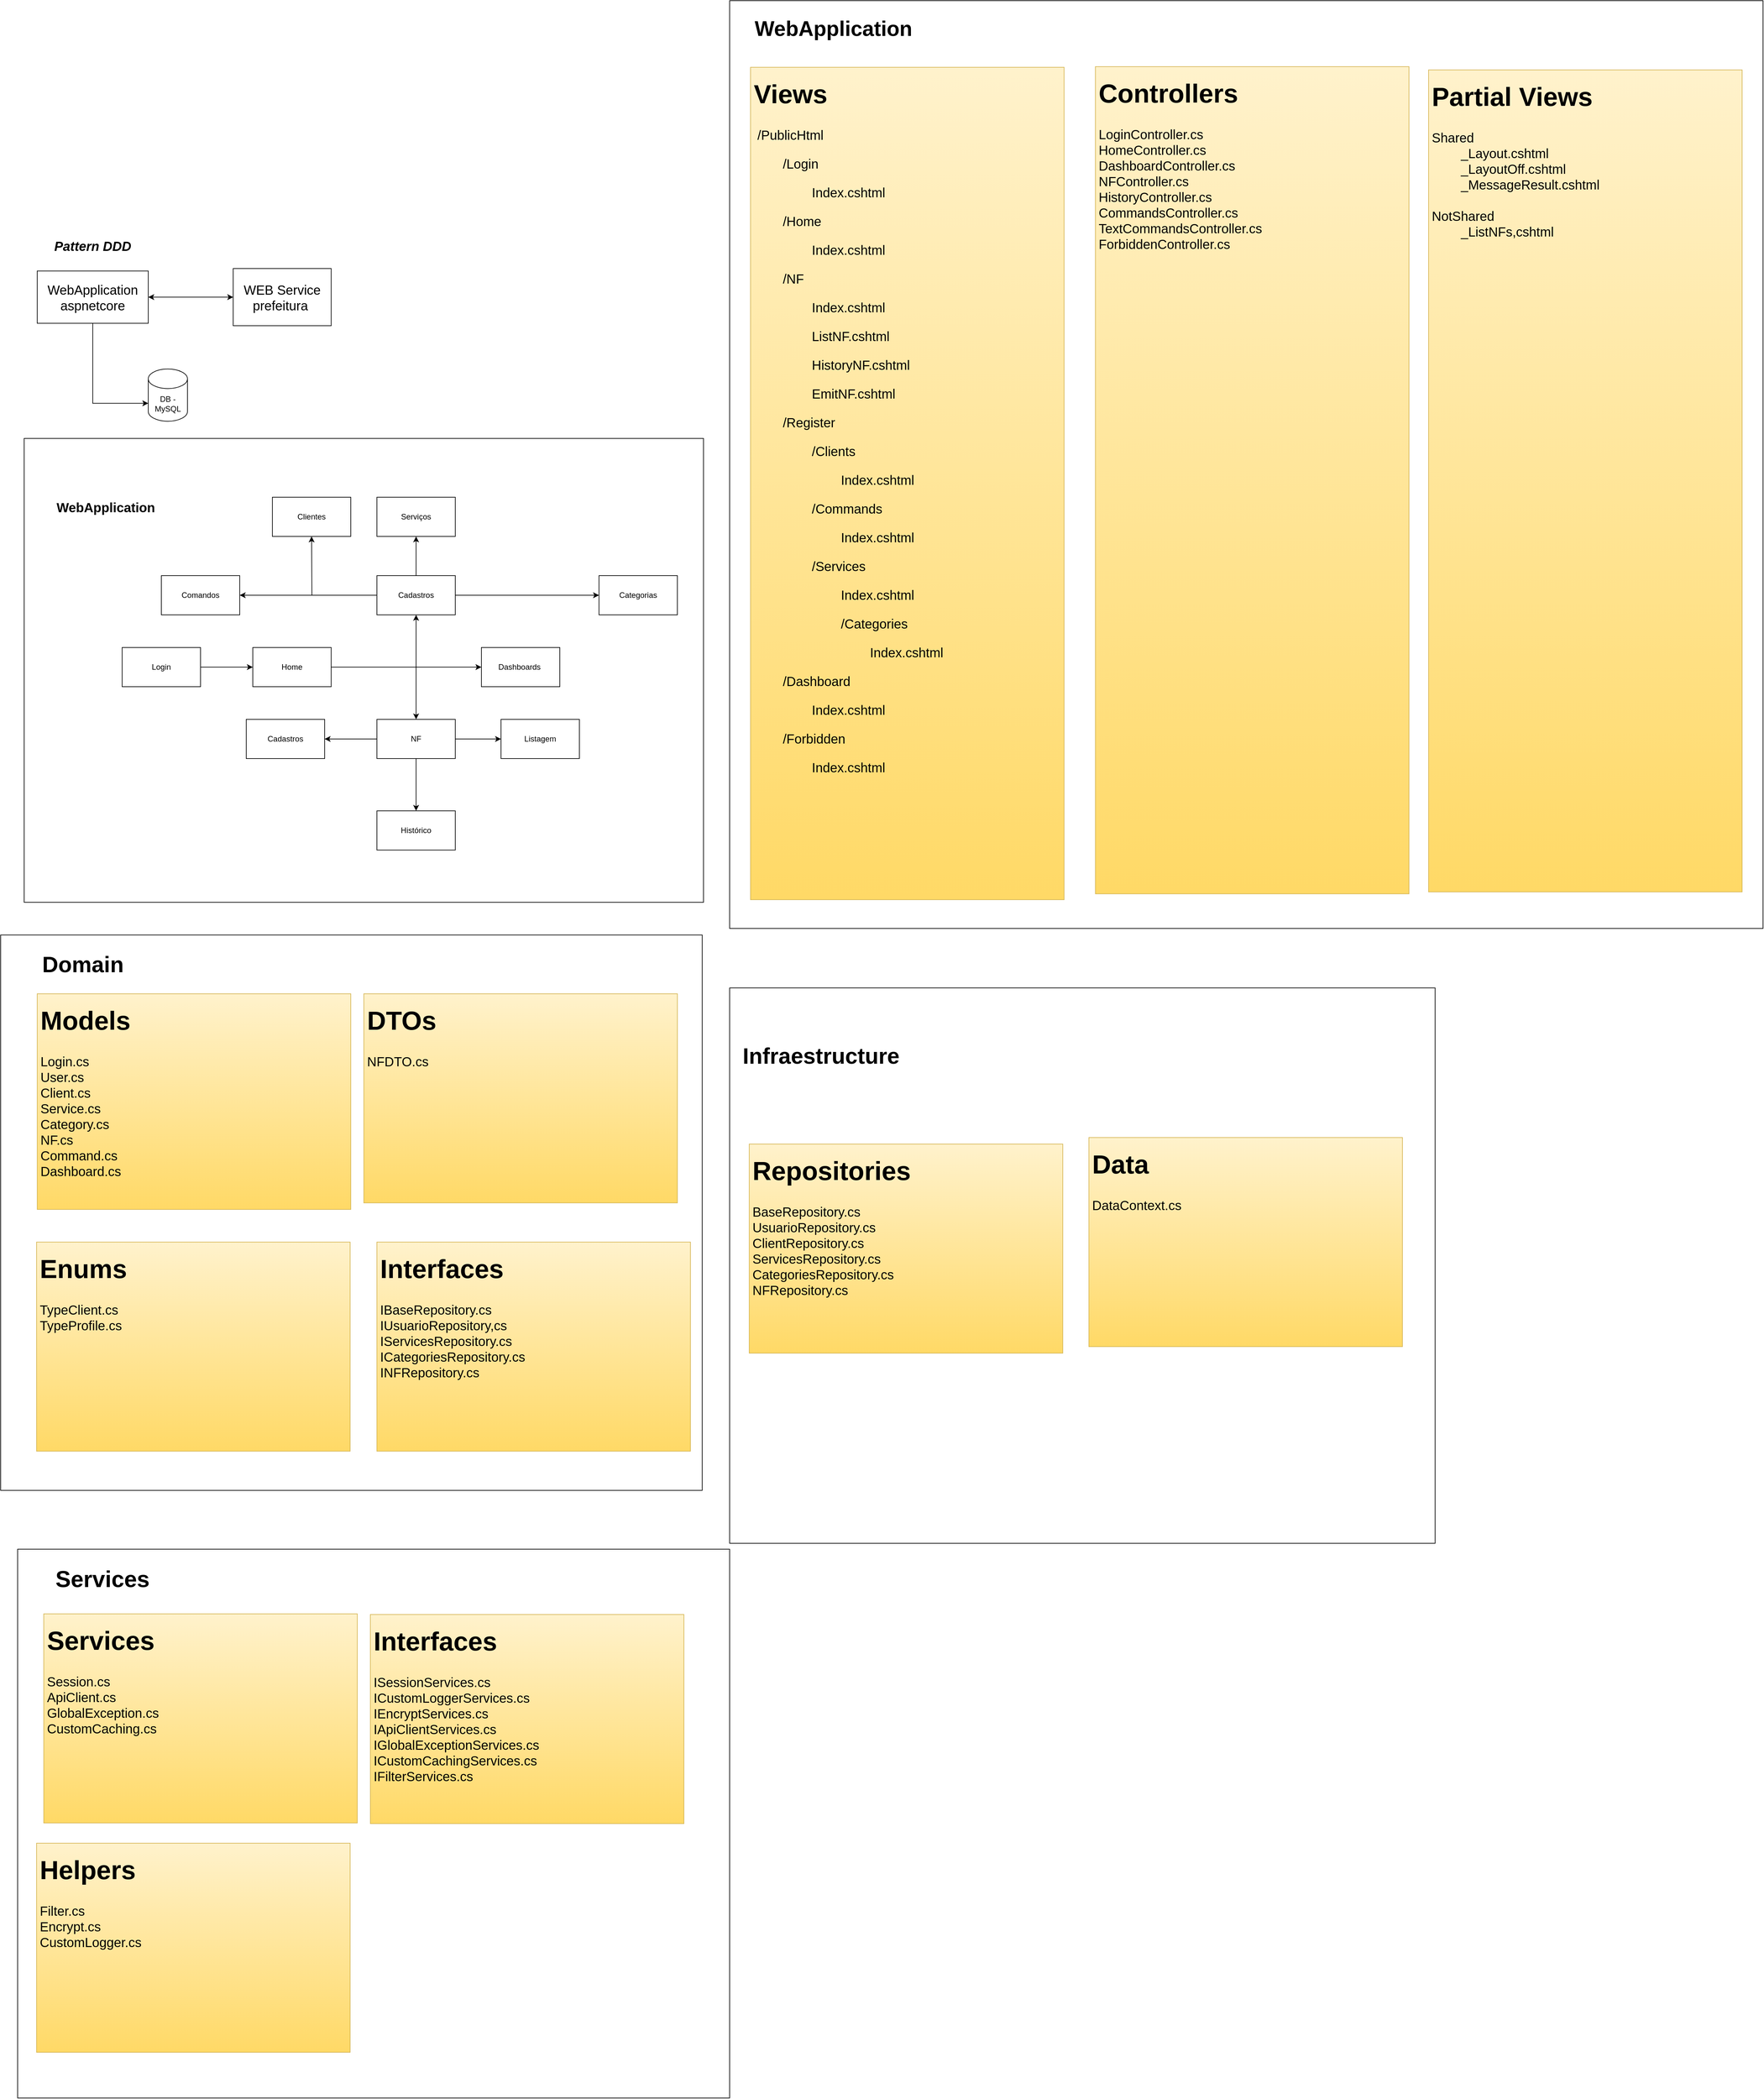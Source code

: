 <mxfile version="20.6.1" type="device"><diagram id="UQbhMwpoYKBb8NZh9liM" name="Page-1"><mxGraphModel dx="2374" dy="4524" grid="0" gridSize="10" guides="1" tooltips="1" connect="1" arrows="1" fold="1" page="1" pageScale="1" pageWidth="2339" pageHeight="3300" math="0" shadow="0"><root><mxCell id="0"/><mxCell id="1" parent="0"/><mxCell id="iLEsK4Hio3CSbfSAEORh-4" style="edgeStyle=orthogonalEdgeStyle;rounded=0;orthogonalLoop=1;jettySize=auto;html=1;entryX=0;entryY=0;entryDx=0;entryDy=52.5;entryPerimeter=0;" parent="1" source="iLEsK4Hio3CSbfSAEORh-1" target="iLEsK4Hio3CSbfSAEORh-2" edge="1"><mxGeometry relative="1" as="geometry"/></mxCell><mxCell id="iLEsK4Hio3CSbfSAEORh-51" style="edgeStyle=orthogonalEdgeStyle;rounded=0;orthogonalLoop=1;jettySize=auto;html=1;entryX=0;entryY=0.5;entryDx=0;entryDy=0;fontSize=20;startArrow=classic;startFill=1;" parent="1" source="iLEsK4Hio3CSbfSAEORh-1" target="iLEsK4Hio3CSbfSAEORh-48" edge="1"><mxGeometry relative="1" as="geometry"/></mxCell><mxCell id="iLEsK4Hio3CSbfSAEORh-1" value="WebApplication&lt;br style=&quot;font-size: 20px;&quot;&gt;aspnetcore" style="rounded=0;whiteSpace=wrap;html=1;fontSize=20;" parent="1" vertex="1"><mxGeometry x="290" y="203.75" width="170" height="80" as="geometry"/></mxCell><mxCell id="iLEsK4Hio3CSbfSAEORh-2" value="DB - MySQL" style="shape=cylinder3;whiteSpace=wrap;html=1;boundedLbl=1;backgroundOutline=1;size=15;" parent="1" vertex="1"><mxGeometry x="460" y="353.75" width="60" height="80" as="geometry"/></mxCell><mxCell id="iLEsK4Hio3CSbfSAEORh-8" value="" style="edgeStyle=orthogonalEdgeStyle;rounded=0;orthogonalLoop=1;jettySize=auto;html=1;" parent="1" source="iLEsK4Hio3CSbfSAEORh-6" target="iLEsK4Hio3CSbfSAEORh-7" edge="1"><mxGeometry relative="1" as="geometry"/></mxCell><mxCell id="iLEsK4Hio3CSbfSAEORh-6" value="Login" style="rounded=0;whiteSpace=wrap;html=1;" parent="1" vertex="1"><mxGeometry x="420" y="780" width="120" height="60" as="geometry"/></mxCell><mxCell id="iLEsK4Hio3CSbfSAEORh-10" value="" style="edgeStyle=orthogonalEdgeStyle;rounded=0;orthogonalLoop=1;jettySize=auto;html=1;" parent="1" source="iLEsK4Hio3CSbfSAEORh-7" target="iLEsK4Hio3CSbfSAEORh-9" edge="1"><mxGeometry relative="1" as="geometry"/></mxCell><mxCell id="iLEsK4Hio3CSbfSAEORh-12" value="" style="edgeStyle=orthogonalEdgeStyle;rounded=0;orthogonalLoop=1;jettySize=auto;html=1;" parent="1" source="iLEsK4Hio3CSbfSAEORh-7" target="iLEsK4Hio3CSbfSAEORh-11" edge="1"><mxGeometry relative="1" as="geometry"/></mxCell><mxCell id="iLEsK4Hio3CSbfSAEORh-14" value="" style="edgeStyle=orthogonalEdgeStyle;rounded=0;orthogonalLoop=1;jettySize=auto;html=1;" parent="1" source="iLEsK4Hio3CSbfSAEORh-7" target="iLEsK4Hio3CSbfSAEORh-13" edge="1"><mxGeometry relative="1" as="geometry"/></mxCell><mxCell id="iLEsK4Hio3CSbfSAEORh-7" value="Home" style="rounded=0;whiteSpace=wrap;html=1;" parent="1" vertex="1"><mxGeometry x="620" y="780" width="120" height="60" as="geometry"/></mxCell><mxCell id="iLEsK4Hio3CSbfSAEORh-15" style="edgeStyle=orthogonalEdgeStyle;rounded=0;orthogonalLoop=1;jettySize=auto;html=1;" parent="1" source="iLEsK4Hio3CSbfSAEORh-9" edge="1"><mxGeometry relative="1" as="geometry"><mxPoint x="710" y="610" as="targetPoint"/></mxGeometry></mxCell><mxCell id="iLEsK4Hio3CSbfSAEORh-18" value="" style="edgeStyle=orthogonalEdgeStyle;rounded=0;orthogonalLoop=1;jettySize=auto;html=1;" parent="1" source="iLEsK4Hio3CSbfSAEORh-9" target="iLEsK4Hio3CSbfSAEORh-17" edge="1"><mxGeometry relative="1" as="geometry"/></mxCell><mxCell id="iLEsK4Hio3CSbfSAEORh-28" value="" style="edgeStyle=orthogonalEdgeStyle;rounded=0;orthogonalLoop=1;jettySize=auto;html=1;" parent="1" source="iLEsK4Hio3CSbfSAEORh-9" target="iLEsK4Hio3CSbfSAEORh-27" edge="1"><mxGeometry relative="1" as="geometry"/></mxCell><mxCell id="iLEsK4Hio3CSbfSAEORh-30" value="" style="edgeStyle=orthogonalEdgeStyle;rounded=0;orthogonalLoop=1;jettySize=auto;html=1;" parent="1" source="iLEsK4Hio3CSbfSAEORh-9" target="iLEsK4Hio3CSbfSAEORh-29" edge="1"><mxGeometry relative="1" as="geometry"/></mxCell><mxCell id="iLEsK4Hio3CSbfSAEORh-9" value="Cadastros" style="rounded=0;whiteSpace=wrap;html=1;" parent="1" vertex="1"><mxGeometry x="810" y="670" width="120" height="60" as="geometry"/></mxCell><mxCell id="iLEsK4Hio3CSbfSAEORh-22" value="" style="edgeStyle=orthogonalEdgeStyle;rounded=0;orthogonalLoop=1;jettySize=auto;html=1;" parent="1" source="iLEsK4Hio3CSbfSAEORh-11" target="iLEsK4Hio3CSbfSAEORh-21" edge="1"><mxGeometry relative="1" as="geometry"/></mxCell><mxCell id="iLEsK4Hio3CSbfSAEORh-24" value="" style="edgeStyle=orthogonalEdgeStyle;rounded=0;orthogonalLoop=1;jettySize=auto;html=1;" parent="1" source="iLEsK4Hio3CSbfSAEORh-11" target="iLEsK4Hio3CSbfSAEORh-23" edge="1"><mxGeometry relative="1" as="geometry"/></mxCell><mxCell id="iLEsK4Hio3CSbfSAEORh-26" value="" style="edgeStyle=orthogonalEdgeStyle;rounded=0;orthogonalLoop=1;jettySize=auto;html=1;" parent="1" source="iLEsK4Hio3CSbfSAEORh-11" target="iLEsK4Hio3CSbfSAEORh-25" edge="1"><mxGeometry relative="1" as="geometry"/></mxCell><mxCell id="iLEsK4Hio3CSbfSAEORh-11" value="NF" style="rounded=0;whiteSpace=wrap;html=1;" parent="1" vertex="1"><mxGeometry x="810" y="890" width="120" height="60" as="geometry"/></mxCell><mxCell id="iLEsK4Hio3CSbfSAEORh-13" value="Dashboards&amp;nbsp;" style="rounded=0;whiteSpace=wrap;html=1;" parent="1" vertex="1"><mxGeometry x="970" y="780" width="120" height="60" as="geometry"/></mxCell><mxCell id="iLEsK4Hio3CSbfSAEORh-16" value="Clientes" style="rounded=0;whiteSpace=wrap;html=1;" parent="1" vertex="1"><mxGeometry x="650" y="550" width="120" height="60" as="geometry"/></mxCell><mxCell id="iLEsK4Hio3CSbfSAEORh-17" value="Serviços" style="whiteSpace=wrap;html=1;rounded=0;" parent="1" vertex="1"><mxGeometry x="810" y="550" width="120" height="60" as="geometry"/></mxCell><mxCell id="iLEsK4Hio3CSbfSAEORh-21" value="Cadastros" style="rounded=0;whiteSpace=wrap;html=1;" parent="1" vertex="1"><mxGeometry x="610" y="890" width="120" height="60" as="geometry"/></mxCell><mxCell id="iLEsK4Hio3CSbfSAEORh-23" value="Histórico" style="rounded=0;whiteSpace=wrap;html=1;" parent="1" vertex="1"><mxGeometry x="810" y="1030" width="120" height="60" as="geometry"/></mxCell><mxCell id="iLEsK4Hio3CSbfSAEORh-25" value="Listagem" style="rounded=0;whiteSpace=wrap;html=1;" parent="1" vertex="1"><mxGeometry x="1000" y="890" width="120" height="60" as="geometry"/></mxCell><mxCell id="iLEsK4Hio3CSbfSAEORh-27" value="Comandos" style="rounded=0;whiteSpace=wrap;html=1;" parent="1" vertex="1"><mxGeometry x="480" y="670" width="120" height="60" as="geometry"/></mxCell><mxCell id="iLEsK4Hio3CSbfSAEORh-29" value="Categorias" style="rounded=0;whiteSpace=wrap;html=1;" parent="1" vertex="1"><mxGeometry x="1150" y="670" width="120" height="60" as="geometry"/></mxCell><mxCell id="iLEsK4Hio3CSbfSAEORh-34" value="" style="rounded=0;whiteSpace=wrap;html=1;fillColor=none;" parent="1" vertex="1"><mxGeometry x="270" y="460" width="1040" height="710" as="geometry"/></mxCell><mxCell id="iLEsK4Hio3CSbfSAEORh-35" value="WebApplication" style="text;html=1;strokeColor=none;fillColor=none;align=center;verticalAlign=middle;whiteSpace=wrap;rounded=0;fontStyle=1;fontSize=20;" parent="1" vertex="1"><mxGeometry x="310" y="530" width="170" height="70" as="geometry"/></mxCell><mxCell id="iLEsK4Hio3CSbfSAEORh-48" value="WEB Service prefeitura&amp;nbsp;" style="rounded=0;whiteSpace=wrap;html=1;fontSize=20;" parent="1" vertex="1"><mxGeometry x="590" y="200" width="150" height="87.5" as="geometry"/></mxCell><mxCell id="iLEsK4Hio3CSbfSAEORh-52" value="Pattern DDD" style="text;html=1;strokeColor=none;fillColor=none;align=center;verticalAlign=middle;whiteSpace=wrap;rounded=0;fontSize=20;fontStyle=3" parent="1" vertex="1"><mxGeometry x="250" y="150" width="250" height="30" as="geometry"/></mxCell><mxCell id="iLEsK4Hio3CSbfSAEORh-55" value="&lt;h1&gt;Views&lt;/h1&gt;&lt;p&gt;&amp;nbsp;/PublicHtml&lt;/p&gt;&lt;p&gt;&lt;span style=&quot;white-space: pre;&quot;&gt;&#9;&lt;/span&gt;/Login&lt;br&gt;&lt;/p&gt;&lt;p&gt;&lt;span style=&quot;white-space: pre;&quot;&gt;&#9;&lt;/span&gt;&lt;span style=&quot;white-space: pre;&quot;&gt;&#9;&lt;/span&gt;Index.cshtml&lt;br&gt;&lt;/p&gt;&lt;p&gt;&lt;span style=&quot;white-space: pre;&quot;&gt;&#9;&lt;/span&gt;/Home&amp;nbsp;&lt;br&gt;&lt;/p&gt;&lt;p&gt;&lt;span style=&quot;white-space: pre;&quot;&gt;&#9;&lt;/span&gt;&lt;span style=&quot;white-space: pre;&quot;&gt;&#9;&lt;/span&gt;Index.cshtml&lt;br&gt;&lt;/p&gt;&lt;p&gt;&lt;span style=&quot;white-space: pre;&quot;&gt;&#9;&lt;/span&gt;/NF&lt;br&gt;&lt;/p&gt;&lt;p&gt;&lt;span style=&quot;white-space: pre;&quot;&gt;&#9;&lt;span style=&quot;white-space: pre;&quot;&gt;&#9;&lt;/span&gt;&lt;/span&gt;Index.cshtml&lt;br&gt;&lt;/p&gt;&lt;p&gt;&lt;span style=&quot;white-space: pre;&quot;&gt;&#9;&lt;/span&gt;&lt;span style=&quot;white-space: pre;&quot;&gt;&#9;&lt;/span&gt;ListNF.cshtml&lt;br&gt;&lt;/p&gt;&lt;p&gt;&lt;span style=&quot;white-space: pre;&quot;&gt;&#9;&lt;/span&gt;&lt;span style=&quot;white-space: pre;&quot;&gt;&#9;&lt;/span&gt;HistoryNF.cshtml&lt;br&gt;&lt;/p&gt;&lt;p&gt;&lt;span style=&quot;white-space: pre;&quot;&gt;&#9;&lt;span style=&quot;white-space: pre;&quot;&gt;&#9;&lt;/span&gt;&lt;/span&gt;EmitNF.cshtml&lt;br&gt;&lt;/p&gt;&lt;p&gt;&lt;span style=&quot;white-space: pre;&quot;&gt;&#9;&lt;/span&gt;/Register&lt;/p&gt;&lt;p&gt;&lt;span style=&quot;white-space: pre;&quot;&gt;&#9;&lt;/span&gt;&lt;span style=&quot;white-space: pre;&quot;&gt;&#9;&lt;/span&gt;/Clients&lt;br&gt;&lt;/p&gt;&lt;p&gt;&lt;span style=&quot;white-space: pre;&quot;&gt;&#9;&lt;/span&gt;&lt;span style=&quot;white-space: pre;&quot;&gt;&#9;&lt;span style=&quot;white-space: pre;&quot;&gt;&#9;&lt;/span&gt;&lt;/span&gt;Index.cshtml&lt;/p&gt;&lt;p&gt;&lt;span style=&quot;white-space: pre;&quot;&gt;&#9;&lt;/span&gt;&lt;span style=&quot;white-space: pre;&quot;&gt;&#9;&lt;/span&gt;/Commands&lt;br&gt;&lt;/p&gt;&lt;p&gt;&lt;span style=&quot;white-space: pre;&quot;&gt;&#9;&lt;/span&gt;&lt;span style=&quot;white-space: pre;&quot;&gt;&#9;&lt;/span&gt;&lt;span style=&quot;white-space: pre;&quot;&gt;&#9;&lt;/span&gt;Index.cshtml&lt;br&gt;&lt;/p&gt;&lt;p&gt;&lt;span style=&quot;white-space: pre;&quot;&gt;&#9;&lt;/span&gt;&lt;span style=&quot;white-space: pre;&quot;&gt;&#9;&lt;/span&gt;/Services&lt;br&gt;&lt;/p&gt;&lt;p&gt;&lt;span style=&quot;white-space: pre;&quot;&gt;&#9;&lt;/span&gt;&lt;span style=&quot;white-space: pre;&quot;&gt;&#9;&lt;/span&gt;&lt;span style=&quot;white-space: pre;&quot;&gt;&#9;&lt;/span&gt;Index.cshtml&lt;br&gt;&lt;/p&gt;&lt;p&gt;&lt;span style=&quot;white-space: pre;&quot;&gt;&#9;&lt;/span&gt;&lt;span style=&quot;white-space: pre;&quot;&gt;&#9;&lt;/span&gt;&lt;span style=&quot;white-space: pre;&quot;&gt;&#9;&lt;/span&gt;/Categories&lt;br&gt;&lt;/p&gt;&lt;p&gt;&lt;span style=&quot;white-space: pre;&quot;&gt;&#9;&lt;/span&gt;&lt;span style=&quot;white-space: pre;&quot;&gt;&#9;&lt;/span&gt;&lt;span style=&quot;white-space: pre;&quot;&gt;&#9;&lt;/span&gt;&lt;span style=&quot;white-space: pre;&quot;&gt;&#9;&lt;/span&gt;Index.cshtml&lt;/p&gt;&lt;p&gt;&lt;span style=&quot;white-space: pre;&quot;&gt;&#9;&lt;/span&gt;/Dashboard&lt;br&gt;&lt;/p&gt;&lt;p&gt;&lt;span style=&quot;white-space: pre;&quot;&gt;&#9;&lt;/span&gt;&lt;span style=&quot;white-space: pre;&quot;&gt;&#9;&lt;/span&gt;Index.cshtml&lt;br&gt;&lt;/p&gt;&lt;p&gt;&lt;span style=&quot;white-space: pre;&quot;&gt;&#9;&lt;/span&gt;/Forbidden&lt;br&gt;&lt;/p&gt;&lt;p&gt;&lt;span style=&quot;white-space: pre;&quot;&gt;&#9;&lt;/span&gt;&lt;span style=&quot;white-space: pre;&quot;&gt;&#9;&lt;/span&gt;Index.cshtml&lt;br&gt;&lt;/p&gt;&lt;p&gt;&lt;br&gt;&lt;/p&gt;&lt;p&gt;&lt;span style=&quot;white-space: pre;&quot;&gt;&#9;&lt;/span&gt;&lt;span style=&quot;white-space: pre;&quot;&gt;&#9;&lt;/span&gt;&lt;span style=&quot;white-space: pre;&quot;&gt;&#9;&lt;/span&gt;&lt;span style=&quot;white-space: pre;&quot;&gt;&#9;&lt;/span&gt;&lt;br&gt;&lt;/p&gt;" style="text;html=1;spacing=5;spacingTop=-20;whiteSpace=wrap;overflow=hidden;rounded=0;fontSize=20;fillColor=#fff2cc;gradientColor=#ffd966;strokeColor=#d6b656;" parent="1" vertex="1"><mxGeometry x="1382" y="-108" width="480" height="1274" as="geometry"/></mxCell><mxCell id="iLEsK4Hio3CSbfSAEORh-61" value="&lt;h1&gt;&lt;span style=&quot;background-color: initial;&quot;&gt;Controllers&lt;/span&gt;&lt;/h1&gt;&lt;div&gt;LoginController.cs&lt;/div&gt;&lt;div&gt;HomeController.cs&lt;/div&gt;&lt;div&gt;DashboardController.cs&lt;/div&gt;&lt;div&gt;NFController.cs&lt;/div&gt;&lt;div&gt;HistoryController.cs&lt;/div&gt;&lt;div&gt;CommandsController.cs&lt;/div&gt;&lt;div&gt;TextCommandsController.cs&lt;/div&gt;&lt;div&gt;&lt;span style=&quot;background-color: initial;&quot;&gt;ForbiddenController.cs&lt;/span&gt;&lt;/div&gt;" style="text;html=1;spacing=5;spacingTop=-20;whiteSpace=wrap;overflow=hidden;rounded=0;fontSize=20;fillColor=#fff2cc;gradientColor=#ffd966;strokeColor=#d6b656;" parent="1" vertex="1"><mxGeometry x="1910" y="-109" width="480" height="1266" as="geometry"/></mxCell><mxCell id="iLEsK4Hio3CSbfSAEORh-62" value="" style="rounded=0;whiteSpace=wrap;html=1;fontSize=20;fillColor=none;" parent="1" vertex="1"><mxGeometry x="1350" y="-210" width="1582" height="1420" as="geometry"/></mxCell><mxCell id="iLEsK4Hio3CSbfSAEORh-64" value="WebApplication" style="text;html=1;strokeColor=none;fillColor=none;align=center;verticalAlign=middle;whiteSpace=wrap;rounded=0;fontSize=32;fontStyle=1" parent="1" vertex="1"><mxGeometry x="1394" y="-182" width="230" height="30" as="geometry"/></mxCell><mxCell id="iLEsK4Hio3CSbfSAEORh-65" value="&lt;h1&gt;&lt;span style=&quot;background-color: initial;&quot;&gt;Models&lt;/span&gt;&lt;/h1&gt;&lt;div&gt;Login.cs&lt;/div&gt;&lt;div&gt;User.cs&lt;/div&gt;&lt;div&gt;Client.cs&lt;/div&gt;&lt;div&gt;Service.cs&lt;/div&gt;&lt;div&gt;Category.cs&lt;/div&gt;&lt;div&gt;NF.cs&lt;/div&gt;&lt;div&gt;Command.cs&lt;/div&gt;&lt;div&gt;Dashboard.cs&lt;/div&gt;&lt;div&gt;&lt;br&gt;&lt;/div&gt;&lt;div&gt;&lt;span style=&quot;background-color: initial;&quot;&gt;&lt;br&gt;&lt;/span&gt;&lt;/div&gt;" style="text;html=1;spacing=5;spacingTop=-20;whiteSpace=wrap;overflow=hidden;rounded=0;fontSize=20;fillColor=#fff2cc;gradientColor=#ffd966;strokeColor=#d6b656;" parent="1" vertex="1"><mxGeometry x="290" y="1310" width="480" height="330" as="geometry"/></mxCell><mxCell id="iLEsK4Hio3CSbfSAEORh-66" value="&lt;h1&gt;DTOs&lt;/h1&gt;&lt;div&gt;NFDTO.cs&lt;/div&gt;&lt;div&gt;&lt;br&gt;&lt;/div&gt;" style="text;html=1;spacing=5;spacingTop=-20;whiteSpace=wrap;overflow=hidden;rounded=0;fontSize=20;fillColor=#fff2cc;gradientColor=#ffd966;strokeColor=#d6b656;" parent="1" vertex="1"><mxGeometry x="790" y="1310" width="480" height="320" as="geometry"/></mxCell><mxCell id="iLEsK4Hio3CSbfSAEORh-67" value="&lt;h1&gt;Enums&lt;/h1&gt;&lt;div&gt;TypeClient.cs&lt;/div&gt;&lt;div&gt;TypeProfile.cs&lt;/div&gt;" style="text;html=1;spacing=5;spacingTop=-20;whiteSpace=wrap;overflow=hidden;rounded=0;fontSize=20;fillColor=#fff2cc;gradientColor=#ffd966;strokeColor=#d6b656;" parent="1" vertex="1"><mxGeometry x="289" y="1690" width="480" height="320" as="geometry"/></mxCell><mxCell id="iLEsK4Hio3CSbfSAEORh-68" value="" style="rounded=0;whiteSpace=wrap;html=1;fontSize=32;fillColor=none;" parent="1" vertex="1"><mxGeometry x="234" y="1220" width="1074" height="850" as="geometry"/></mxCell><mxCell id="iLEsK4Hio3CSbfSAEORh-69" value="Domain" style="text;html=1;strokeColor=none;fillColor=none;align=center;verticalAlign=middle;whiteSpace=wrap;rounded=0;fontSize=34;fontStyle=1" parent="1" vertex="1"><mxGeometry x="300" y="1250" width="120" height="30" as="geometry"/></mxCell><mxCell id="iLEsK4Hio3CSbfSAEORh-72" value="&lt;h1&gt;Repositories&lt;/h1&gt;&lt;div&gt;BaseRepository.cs&lt;/div&gt;&lt;div&gt;UsuarioRepository.cs&lt;/div&gt;&lt;div&gt;ClientRepository.cs&lt;/div&gt;&lt;div&gt;ServicesRepository.cs&lt;/div&gt;&lt;div&gt;CategoriesRepository.cs&lt;/div&gt;&lt;div&gt;NFRepository.cs&lt;/div&gt;&lt;div&gt;&lt;br&gt;&lt;/div&gt;" style="text;html=1;spacing=5;spacingTop=-20;whiteSpace=wrap;overflow=hidden;rounded=0;fontSize=20;fillColor=#fff2cc;gradientColor=#ffd966;strokeColor=#d6b656;" parent="1" vertex="1"><mxGeometry x="1380" y="1540" width="480" height="320" as="geometry"/></mxCell><mxCell id="iLEsK4Hio3CSbfSAEORh-77" value="&lt;h1&gt;Data&lt;/h1&gt;&lt;div&gt;DataContext.cs&lt;/div&gt;" style="text;html=1;spacing=5;spacingTop=-20;whiteSpace=wrap;overflow=hidden;rounded=0;fontSize=20;fillColor=#fff2cc;gradientColor=#ffd966;strokeColor=#d6b656;" parent="1" vertex="1"><mxGeometry x="1900" y="1530" width="480" height="320" as="geometry"/></mxCell><mxCell id="iLEsK4Hio3CSbfSAEORh-78" value="" style="rounded=0;whiteSpace=wrap;html=1;fontSize=32;fillColor=none;" parent="1" vertex="1"><mxGeometry x="1350" y="1301" width="1080" height="850" as="geometry"/></mxCell><mxCell id="iLEsK4Hio3CSbfSAEORh-79" value="Infraestructure" style="text;html=1;strokeColor=none;fillColor=none;align=center;verticalAlign=middle;whiteSpace=wrap;rounded=0;fontSize=34;fontStyle=1" parent="1" vertex="1"><mxGeometry x="1430" y="1390" width="120" height="30" as="geometry"/></mxCell><mxCell id="iLEsK4Hio3CSbfSAEORh-85" value="&lt;h1&gt;Services&lt;/h1&gt;&lt;div&gt;Session.cs&lt;/div&gt;&lt;div&gt;ApiClient.cs&lt;/div&gt;&lt;div&gt;GlobalException.cs&lt;/div&gt;&lt;div&gt;CustomCaching.cs&lt;/div&gt;&lt;div&gt;&lt;br&gt;&lt;/div&gt;" style="text;html=1;spacing=5;spacingTop=-20;whiteSpace=wrap;overflow=hidden;rounded=0;fontSize=20;fillColor=#fff2cc;gradientColor=#ffd966;strokeColor=#d6b656;" parent="1" vertex="1"><mxGeometry x="300" y="2259" width="480" height="320" as="geometry"/></mxCell><mxCell id="iLEsK4Hio3CSbfSAEORh-86" value="&lt;h1&gt;Interfaces&lt;/h1&gt;&lt;div&gt;IBaseRepository.cs&lt;/div&gt;&lt;div&gt;IUsuarioRepository,cs&lt;/div&gt;&lt;div&gt;IServicesRepository.cs&lt;/div&gt;&lt;div&gt;ICategoriesRepository.cs&lt;/div&gt;&lt;div&gt;INFRepository.cs&lt;/div&gt;" style="text;html=1;spacing=5;spacingTop=-20;whiteSpace=wrap;overflow=hidden;rounded=0;fontSize=20;fillColor=#fff2cc;gradientColor=#ffd966;strokeColor=#d6b656;" parent="1" vertex="1"><mxGeometry x="810" y="1690" width="480" height="320" as="geometry"/></mxCell><mxCell id="iLEsK4Hio3CSbfSAEORh-87" value="&lt;h1&gt;Interfaces&lt;/h1&gt;&lt;div&gt;&lt;div&gt;ISessionServices.cs&lt;/div&gt;&lt;div&gt;ICustomLoggerServices.cs&lt;/div&gt;&lt;div&gt;IEncryptServices.cs&lt;/div&gt;&lt;div&gt;IApiClientServices.cs&lt;/div&gt;&lt;div&gt;IGlobalExceptionServices.cs&lt;/div&gt;&lt;/div&gt;&lt;div&gt;ICustomCachingServices.cs&lt;/div&gt;&lt;div&gt;IFilterServices.cs&lt;/div&gt;&lt;div&gt;&lt;br&gt;&lt;/div&gt;" style="text;html=1;spacing=5;spacingTop=-20;whiteSpace=wrap;overflow=hidden;rounded=0;fontSize=20;fillColor=#fff2cc;gradientColor=#ffd966;strokeColor=#d6b656;" parent="1" vertex="1"><mxGeometry x="800" y="2260" width="480" height="320" as="geometry"/></mxCell><mxCell id="iLEsK4Hio3CSbfSAEORh-88" value="" style="rounded=0;whiteSpace=wrap;html=1;fontSize=32;fillColor=none;" parent="1" vertex="1"><mxGeometry x="260" y="2160" width="1090" height="840" as="geometry"/></mxCell><mxCell id="iLEsK4Hio3CSbfSAEORh-89" value="Services" style="text;html=1;strokeColor=none;fillColor=none;align=center;verticalAlign=middle;whiteSpace=wrap;rounded=0;fontSize=35;fontStyle=1" parent="1" vertex="1"><mxGeometry x="360" y="2190" width="60" height="30" as="geometry"/></mxCell><mxCell id="iLEsK4Hio3CSbfSAEORh-90" value="&lt;h1&gt;Partial Views&lt;/h1&gt;&lt;div&gt;Shared&lt;/div&gt;&lt;div&gt;&lt;span style=&quot;white-space: pre;&quot;&gt;&#9;&lt;/span&gt;_Layout.cshtml&lt;br&gt;&lt;/div&gt;&lt;div&gt;&lt;span style=&quot;white-space: pre;&quot;&gt;&#9;&lt;/span&gt;_LayoutOff.cshtml&lt;br&gt;&lt;/div&gt;&lt;div&gt;&lt;span style=&quot;white-space: pre;&quot;&gt;&#9;&lt;/span&gt;_MessageResult.cshtml&lt;br&gt;&lt;/div&gt;&lt;div&gt;&lt;br&gt;&lt;/div&gt;&lt;div&gt;NotShared&lt;/div&gt;&lt;div&gt;&lt;span style=&quot;white-space: pre;&quot;&gt;&#9;&lt;/span&gt;_ListNFs,cshtml&lt;br&gt;&lt;/div&gt;&lt;div&gt;&lt;span style=&quot;background-color: initial;&quot;&gt;&lt;br&gt;&lt;/span&gt;&lt;/div&gt;" style="text;html=1;spacing=5;spacingTop=-20;whiteSpace=wrap;overflow=hidden;rounded=0;fontSize=20;fillColor=#fff2cc;gradientColor=#ffd966;strokeColor=#d6b656;" parent="1" vertex="1"><mxGeometry x="2420" y="-104" width="480" height="1258" as="geometry"/></mxCell><mxCell id="iLEsK4Hio3CSbfSAEORh-91" value="&lt;h1&gt;Helpers&lt;/h1&gt;&lt;div&gt;Filter.cs&lt;/div&gt;&lt;div&gt;Encrypt.cs&lt;/div&gt;&lt;div&gt;CustomLogger.cs&lt;/div&gt;" style="text;html=1;spacing=5;spacingTop=-20;whiteSpace=wrap;overflow=hidden;rounded=0;fontSize=20;fillColor=#fff2cc;gradientColor=#ffd966;strokeColor=#d6b656;" parent="1" vertex="1"><mxGeometry x="289" y="2610" width="480" height="320" as="geometry"/></mxCell></root></mxGraphModel></diagram></mxfile>